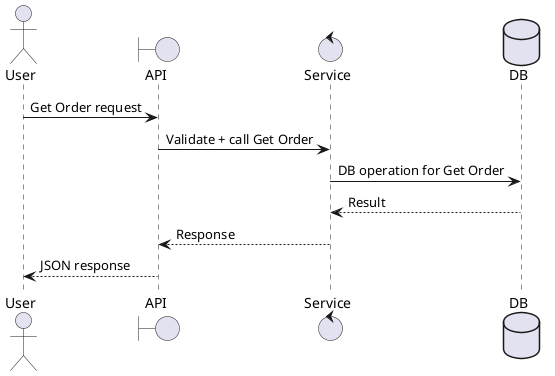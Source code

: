@startuml
actor User as A
boundary API as B
control Service as S
database DB as D

A -> B: Get Order request
B -> S: Validate + call Get Order
S -> D: DB operation for Get Order
D --> S: Result
S --> B: Response
B --> A: JSON response
@enduml
